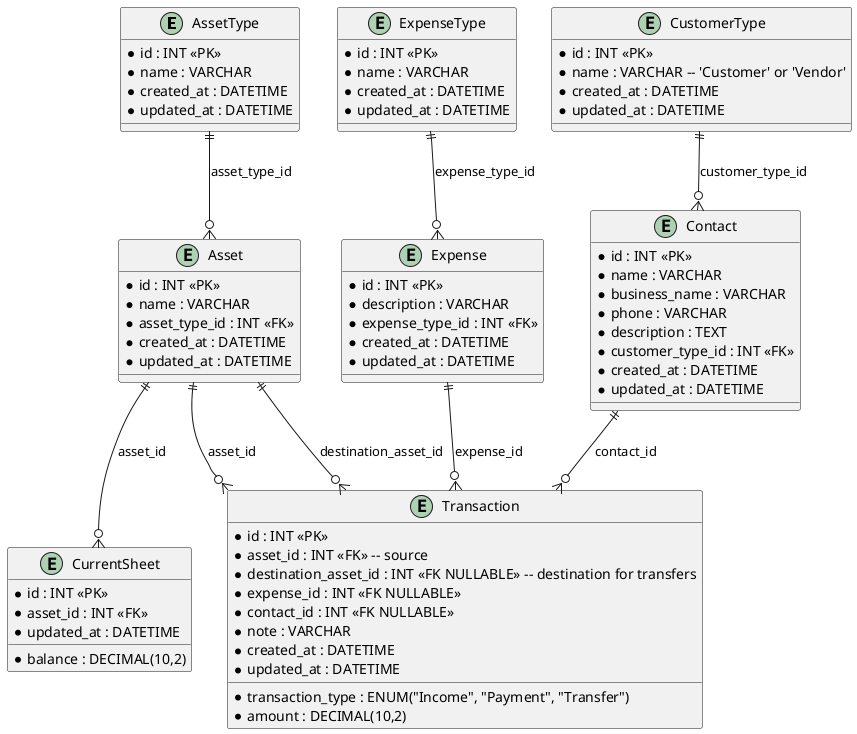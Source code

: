 @startuml "self-bank"

entity AssetType {
  *id : INT <<PK>>
  *name : VARCHAR
  *created_at : DATETIME
  *updated_at : DATETIME
}

entity Asset {
  *id : INT <<PK>>
  *name : VARCHAR
  *asset_type_id : INT <<FK>>
  *created_at : DATETIME
  *updated_at : DATETIME
}

entity ExpenseType {
  *id : INT <<PK>>
  *name : VARCHAR
  *created_at : DATETIME
  *updated_at : DATETIME
}

entity Expense {
  *id : INT <<PK>>
  *description : VARCHAR
  *expense_type_id : INT <<FK>>
  *created_at : DATETIME
  *updated_at : DATETIME
}

entity CustomerType {
  *id : INT <<PK>>
  *name : VARCHAR -- 'Customer' or 'Vendor'
  *created_at : DATETIME
  *updated_at : DATETIME
}

entity Contact {
  *id : INT <<PK>>
  *name : VARCHAR
  *business_name : VARCHAR
  *phone : VARCHAR
  *description : TEXT
  *customer_type_id : INT <<FK>>
  *created_at : DATETIME
  *updated_at : DATETIME
}

entity Transaction {
  *id : INT <<PK>>
  *transaction_type : ENUM("Income", "Payment", "Transfer")
  *amount : DECIMAL(10,2)
  *asset_id : INT <<FK>> -- source
  *destination_asset_id : INT <<FK NULLABLE>> -- destination for transfers
  *expense_id : INT <<FK NULLABLE>>
  *contact_id : INT <<FK NULLABLE>>
  *note : VARCHAR
  *created_at : DATETIME
  *updated_at : DATETIME
}

entity CurrentSheet {
  *id : INT <<PK>>
  *asset_id : INT <<FK>>
  *balance : DECIMAL(10,2)
  *updated_at : DATETIME
}

AssetType ||--o{ Asset : asset_type_id
ExpenseType ||--o{ Expense : expense_type_id
CustomerType ||--o{ Contact : customer_type_id
Contact ||--o{ Transaction : contact_id
Asset ||--o{ Transaction : asset_id
Asset ||--o{ Transaction : destination_asset_id
Expense ||--o{ Transaction : expense_id
Asset ||--o{ CurrentSheet : asset_id

@enduml
